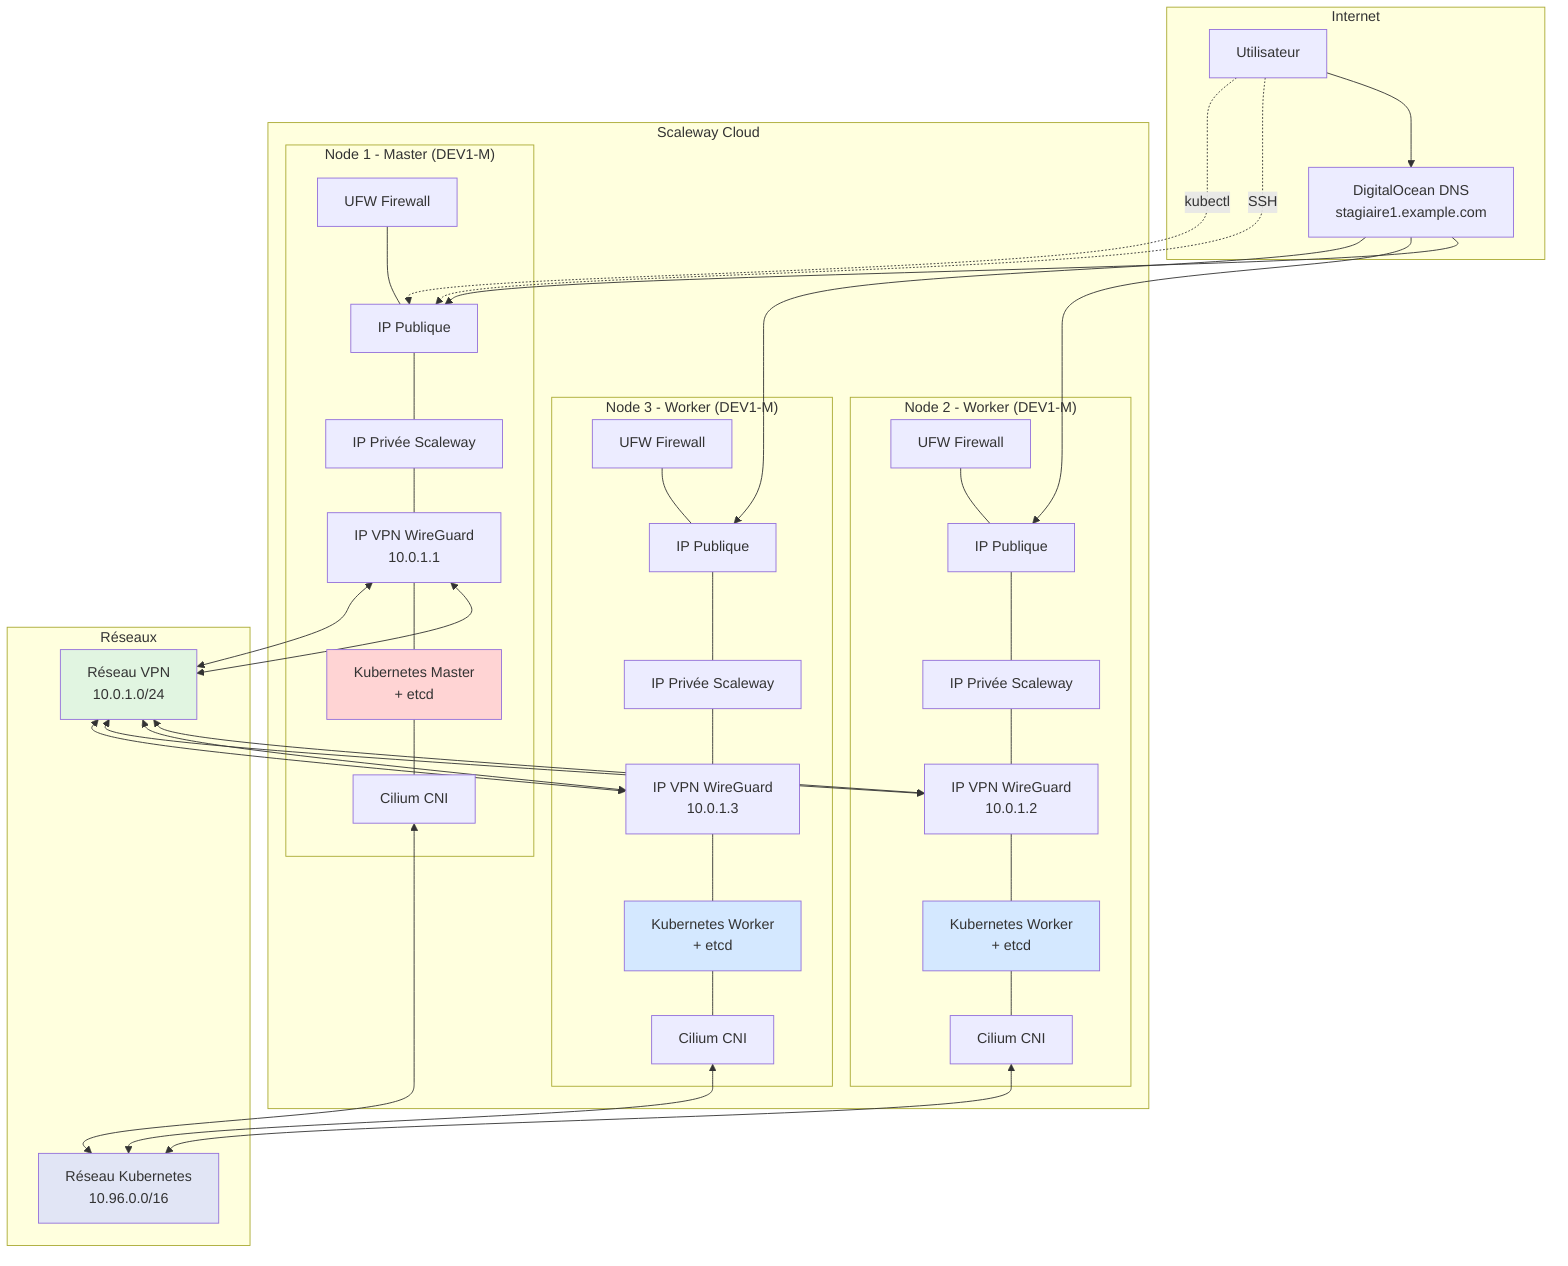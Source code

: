 graph TB
    subgraph "Internet"
        DNS[DigitalOcean DNS<br/>stagiaire1.example.com]
        User[Utilisateur]
    end
    
    subgraph "Scaleway Cloud"
        subgraph "Node 1 - Master (DEV1-M)"
            N1_PUB[IP Publique]
            N1_PRIV[IP Privée Scaleway]
            N1_VPN[IP VPN WireGuard<br/>10.0.1.1]
            N1_K8S[Kubernetes Master<br/>+ etcd]
            N1_UFW[UFW Firewall]
            N1_CILIUM[Cilium CNI]
        end
        
        subgraph "Node 2 - Worker (DEV1-M)"
            N2_PUB[IP Publique]
            N2_PRIV[IP Privée Scaleway]
            N2_VPN[IP VPN WireGuard<br/>10.0.1.2]
            N2_K8S[Kubernetes Worker<br/>+ etcd]
            N2_UFW[UFW Firewall]
            N2_CILIUM[Cilium CNI]
        end
        
        subgraph "Node 3 - Worker (DEV1-M)"
            N3_PUB[IP Publique]
            N3_PRIV[IP Privée Scaleway]
            N3_VPN[IP VPN WireGuard<br/>10.0.1.3]
            N3_K8S[Kubernetes Worker<br/>+ etcd]
            N3_UFW[UFW Firewall]
            N3_CILIUM[Cilium CNI]
        end
    end
    
    subgraph "Réseaux"
        VPN_NET[Réseau VPN<br/>10.0.1.0/24]
        K8S_NET[Réseau Kubernetes<br/>10.96.0.0/16]
    end
    
    %% Connexions DNS
    DNS --> N1_PUB
    DNS --> N2_PUB
    DNS --> N3_PUB
    
    %% Connexions utilisateur
    User --> DNS
    User -.->|SSH| N1_PUB
    User -.->|kubectl| N1_PUB
    
    %% Connexions VPN
    N1_VPN <--> VPN_NET
    N2_VPN <--> VPN_NET
    N3_VPN <--> VPN_NET
    VPN_NET <--> N1_VPN
    VPN_NET <--> N2_VPN
    VPN_NET <--> N3_VPN
    
    %% Connexions Kubernetes
    N1_CILIUM <--> K8S_NET
    N2_CILIUM <--> K8S_NET
    N3_CILIUM <--> K8S_NET
    
    %% Relations internes
    N1_PUB --- N1_PRIV
    N1_PRIV --- N1_VPN
    N1_VPN --- N1_K8S
    N1_K8S --- N1_CILIUM
    N1_UFW --- N1_PUB
    
    N2_PUB --- N2_PRIV
    N2_PRIV --- N2_VPN
    N2_VPN --- N2_K8S
    N2_K8S --- N2_CILIUM
    N2_UFW --- N2_PUB
    
    N3_PUB --- N3_PRIV
    N3_PRIV --- N3_VPN
    N3_VPN --- N3_K8S
    N3_K8S --- N3_CILIUM
    N3_UFW --- N3_PUB
    
    style VPN_NET fill:#e1f5e1
    style K8S_NET fill:#e1e5f5
    style N1_K8S fill:#ffd4d4
    style N2_K8S fill:#d4e8ff
    style N3_K8S fill:#d4e8ff